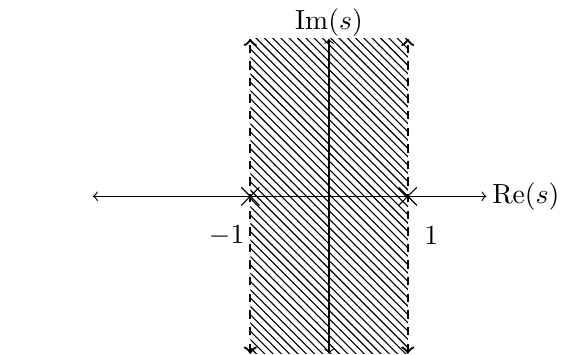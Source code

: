 \documentclass{standalone}
\usepackage{amsmath,tikz}
\usetikzlibrary{calc}
\usetikzlibrary{positioning}
\usetikzlibrary{shapes,arrows,decorations.pathreplacing,decorations.markings}
\tikzstyle{block} = [draw, fill=gray!20, rectangle]
\tikzstyle{sum} = [draw, fill=gray!20, circle, node distance=1cm]
\tikzstyle{input} = [coordinate]
\tikzstyle{output} = [coordinate]
\tikzstyle{pinstyle} = [pin edge={to-,thin,black}]
\usepackage{pgfplots}
 \pgfplotsset{compat=1.13}
 \usepackage{transparent}

 \begin{document}

 \tikzset{cross/.style={path picture={
       \draw
       (path picture bounding box.south east)--(path picture bounding box.north west)
       (path picture bounding box.south west)--(path picture bounding box.north east);
 }}}

 \usetikzlibrary{patterns}
\begin{tikzpicture}

  \draw[<->] (0,-2) -- (0,2) {};
  \draw[<->] (-3,0) -- (2,0) {};
  \node at (0,2.2) {$\text{Im}(s)$};
  \node at (2.5,0) {$\text{Re}(s)$};

  \node[cross] at (-1,0) {};
  \node at (-1.3, -0.5) {$-1$};

  \node[cross] at (1,0) {};
  \node at (1.3, -0.5) {$1$};

  \draw[<->, thick, dashed] (-1,-2) -- (-1,2) {};
  \draw[<->, thick, dashed] (1,-2) -- (1,2) {};	

  \path[pattern=north west lines] (-1,-2) rectangle (1,2);

\end{tikzpicture}
\end{document}
